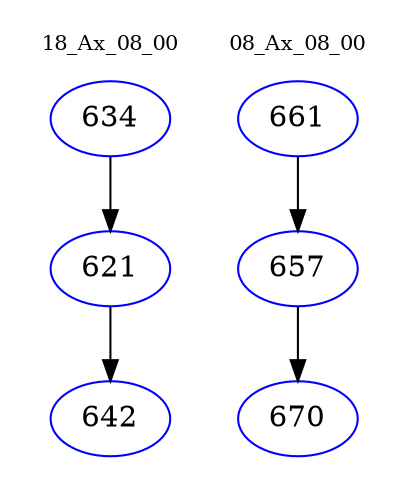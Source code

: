 digraph{
subgraph cluster_0 {
color = white
label = "18_Ax_08_00";
fontsize=10;
T0_634 [label="634", color="blue"]
T0_634 -> T0_621 [color="black"]
T0_621 [label="621", color="blue"]
T0_621 -> T0_642 [color="black"]
T0_642 [label="642", color="blue"]
}
subgraph cluster_1 {
color = white
label = "08_Ax_08_00";
fontsize=10;
T1_661 [label="661", color="blue"]
T1_661 -> T1_657 [color="black"]
T1_657 [label="657", color="blue"]
T1_657 -> T1_670 [color="black"]
T1_670 [label="670", color="blue"]
}
}
